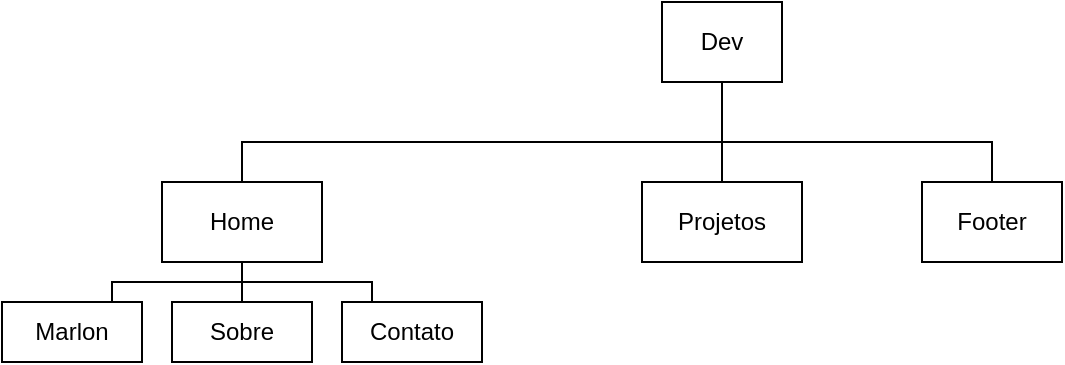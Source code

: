 <mxfile>
    <diagram id="j1htiGqmxPtUMFuVovEp" name="Page-1">
        <mxGraphModel dx="1075" dy="489" grid="1" gridSize="10" guides="1" tooltips="1" connect="1" arrows="1" fold="1" page="1" pageScale="1" pageWidth="850" pageHeight="1100" math="0" shadow="0">
            <root>
                <mxCell id="0"/>
                <mxCell id="1" parent="0"/>
                <UserObject label="Dev" treeRoot="1" id="2">
                    <mxCell style="whiteSpace=wrap;html=1;align=center;treeFolding=1;treeMoving=1;newEdgeStyle={&quot;edgeStyle&quot;:&quot;elbowEdgeStyle&quot;,&quot;startArrow&quot;:&quot;none&quot;,&quot;endArrow&quot;:&quot;none&quot;};" parent="1" vertex="1">
                        <mxGeometry x="430" y="120" width="60" height="40" as="geometry"/>
                    </mxCell>
                </UserObject>
                <mxCell id="35" style="edgeStyle=elbowEdgeStyle;html=1;startArrow=none;endArrow=none;exitX=0.5;exitY=1;exitDx=0;exitDy=0;entryX=0.5;entryY=0;entryDx=0;entryDy=0;" edge="1" parent="1" source="3" target="26">
                    <mxGeometry relative="1" as="geometry"/>
                </mxCell>
                <mxCell id="3" value="Home" style="whiteSpace=wrap;html=1;align=center;verticalAlign=middle;treeFolding=1;treeMoving=1;newEdgeStyle={&quot;edgeStyle&quot;:&quot;elbowEdgeStyle&quot;,&quot;startArrow&quot;:&quot;none&quot;,&quot;endArrow&quot;:&quot;none&quot;};" parent="1" vertex="1">
                    <mxGeometry x="180" y="210" width="80" height="40" as="geometry"/>
                </mxCell>
                <mxCell id="4" value="" style="edgeStyle=elbowEdgeStyle;elbow=vertical;sourcePerimeterSpacing=0;targetPerimeterSpacing=0;startArrow=none;endArrow=none;rounded=0;curved=0;exitX=0.5;exitY=1;exitDx=0;exitDy=0;" parent="1" source="2" target="3" edge="1">
                    <mxGeometry relative="1" as="geometry">
                        <mxPoint x="350" y="185" as="sourcePoint"/>
                        <Array as="points">
                            <mxPoint x="280" y="190"/>
                            <mxPoint x="280" y="185"/>
                        </Array>
                    </mxGeometry>
                </mxCell>
                <mxCell id="6" value="" style="edgeStyle=elbowEdgeStyle;html=1;elbow=horizontal;startArrow=none;endArrow=none;entryX=0.5;entryY=1;entryDx=0;entryDy=0;" parent="1" source="5" target="2" edge="1">
                    <mxGeometry relative="1" as="geometry"/>
                </mxCell>
                <mxCell id="5" value="Projetos" style="whiteSpace=wrap;html=1;align=center;verticalAlign=middle;treeFolding=1;treeMoving=1;newEdgeStyle={&quot;edgeStyle&quot;:&quot;elbowEdgeStyle&quot;,&quot;startArrow&quot;:&quot;none&quot;,&quot;endArrow&quot;:&quot;none&quot;};" parent="1" vertex="1">
                    <mxGeometry x="420" y="210" width="80" height="40" as="geometry"/>
                </mxCell>
                <mxCell id="11" value="Footer" style="whiteSpace=wrap;html=1;align=center;verticalAlign=middle;treeFolding=1;treeMoving=1;newEdgeStyle={&quot;edgeStyle&quot;:&quot;elbowEdgeStyle&quot;,&quot;startArrow&quot;:&quot;none&quot;,&quot;endArrow&quot;:&quot;none&quot;};" parent="1" vertex="1">
                    <mxGeometry x="560" y="210" width="70" height="40" as="geometry"/>
                </mxCell>
                <mxCell id="12" value="" style="edgeStyle=elbowEdgeStyle;elbow=vertical;sourcePerimeterSpacing=0;targetPerimeterSpacing=0;startArrow=none;endArrow=none;rounded=0;curved=0;exitX=0.5;exitY=1;exitDx=0;exitDy=0;" parent="1" source="2" target="11" edge="1">
                    <mxGeometry relative="1" as="geometry">
                        <mxPoint x="530" y="190" as="sourcePoint"/>
                        <Array as="points">
                            <mxPoint x="530" y="190"/>
                        </Array>
                    </mxGeometry>
                </mxCell>
                <mxCell id="19" value="" style="edgeStyle=orthogonalEdgeStyle;sourcePerimeterSpacing=0;targetPerimeterSpacing=0;startArrow=none;endArrow=none;rounded=0;targetPortConstraint=eastwest;sourcePortConstraint=northsouth;curved=0;rounded=0;" parent="1" target="21" edge="1">
                    <mxGeometry relative="1" as="geometry">
                        <mxPoint x="220" y="250" as="sourcePoint"/>
                        <Array as="points">
                            <mxPoint x="220" y="260"/>
                            <mxPoint x="155" y="260"/>
                        </Array>
                    </mxGeometry>
                </mxCell>
                <mxCell id="20" value="" style="edgeStyle=orthogonalEdgeStyle;sourcePerimeterSpacing=0;targetPerimeterSpacing=0;startArrow=none;endArrow=none;rounded=0;targetPortConstraint=eastwest;sourcePortConstraint=northsouth;curved=0;rounded=0;entryX=0.5;entryY=0;entryDx=0;entryDy=0;" parent="1" target="22" edge="1">
                    <mxGeometry relative="1" as="geometry">
                        <mxPoint x="220" y="250" as="sourcePoint"/>
                        <Array as="points">
                            <mxPoint x="220" y="260"/>
                            <mxPoint x="285" y="260"/>
                        </Array>
                    </mxGeometry>
                </mxCell>
                <mxCell id="21" value="Marlon" style="whiteSpace=wrap;html=1;align=center;verticalAlign=middle;treeFolding=1;treeMoving=1;" parent="1" vertex="1">
                    <mxGeometry x="100" y="270" width="70" height="30" as="geometry"/>
                </mxCell>
                <mxCell id="22" value="Contato" style="whiteSpace=wrap;html=1;align=center;verticalAlign=middle;treeFolding=1;treeMoving=1;" parent="1" vertex="1">
                    <mxGeometry x="270" y="270" width="70" height="30" as="geometry"/>
                </mxCell>
                <mxCell id="26" value="Sobre" style="whiteSpace=wrap;html=1;align=center;verticalAlign=middle;treeFolding=1;treeMoving=1;" vertex="1" parent="1">
                    <mxGeometry x="185" y="270" width="70" height="30" as="geometry"/>
                </mxCell>
            </root>
        </mxGraphModel>
    </diagram>
</mxfile>